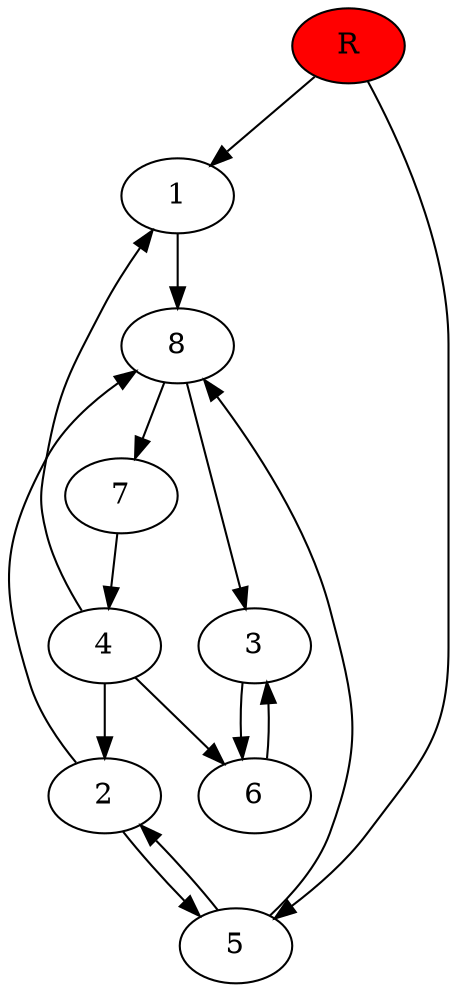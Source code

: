 digraph prb38928 {
	1
	2
	3
	4
	5
	6
	7
	8
	R [fillcolor="#ff0000" style=filled]
	1 -> 8
	2 -> 5
	2 -> 8
	3 -> 6
	4 -> 1
	4 -> 2
	4 -> 6
	5 -> 2
	5 -> 8
	6 -> 3
	7 -> 4
	8 -> 3
	8 -> 7
	R -> 1
	R -> 5
}
